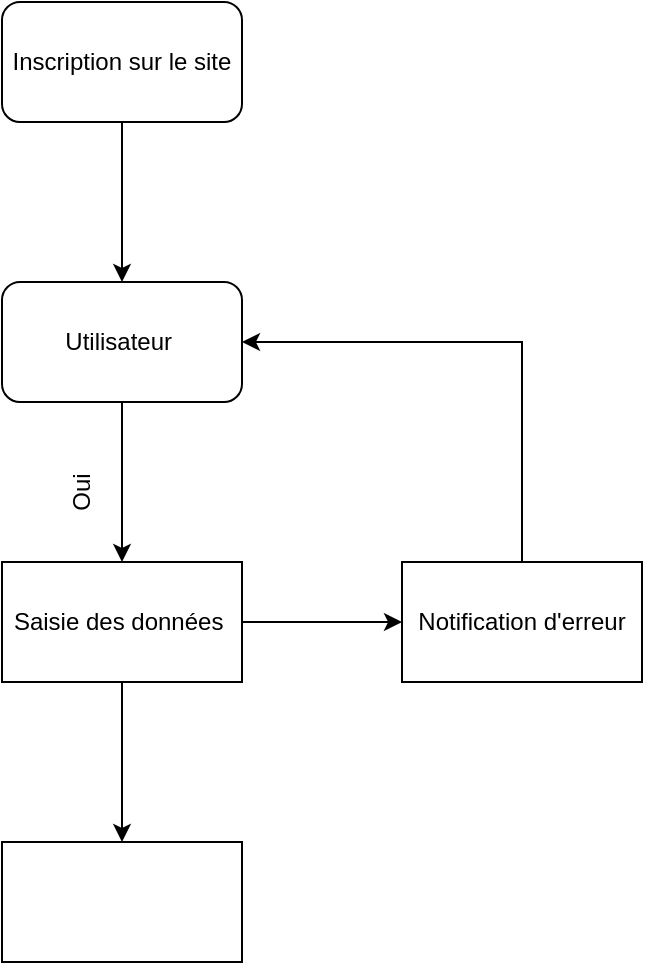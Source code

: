 <mxfile version="20.5.3" type="github">
  <diagram id="C5RBs43oDa-KdzZeNtuy" name="Page-1">
    <mxGraphModel dx="1038" dy="579" grid="1" gridSize="10" guides="1" tooltips="1" connect="1" arrows="1" fold="1" page="1" pageScale="1" pageWidth="827" pageHeight="1169" math="0" shadow="0">
      <root>
        <mxCell id="WIyWlLk6GJQsqaUBKTNV-0" />
        <mxCell id="WIyWlLk6GJQsqaUBKTNV-1" parent="WIyWlLk6GJQsqaUBKTNV-0" />
        <mxCell id="kAuWBWmsDm73bkTep5IY-2" value="" style="edgeStyle=orthogonalEdgeStyle;rounded=0;orthogonalLoop=1;jettySize=auto;html=1;" edge="1" parent="WIyWlLk6GJQsqaUBKTNV-1" source="kAuWBWmsDm73bkTep5IY-0" target="kAuWBWmsDm73bkTep5IY-1">
          <mxGeometry relative="1" as="geometry" />
        </mxCell>
        <mxCell id="kAuWBWmsDm73bkTep5IY-0" value="Inscription sur le site" style="rounded=1;whiteSpace=wrap;html=1;" vertex="1" parent="WIyWlLk6GJQsqaUBKTNV-1">
          <mxGeometry x="340" y="20" width="120" height="60" as="geometry" />
        </mxCell>
        <mxCell id="kAuWBWmsDm73bkTep5IY-4" value="" style="edgeStyle=orthogonalEdgeStyle;rounded=0;orthogonalLoop=1;jettySize=auto;html=1;" edge="1" parent="WIyWlLk6GJQsqaUBKTNV-1" source="kAuWBWmsDm73bkTep5IY-1">
          <mxGeometry relative="1" as="geometry">
            <mxPoint x="400" y="300" as="targetPoint" />
          </mxGeometry>
        </mxCell>
        <mxCell id="kAuWBWmsDm73bkTep5IY-1" value="Utilisateur&amp;nbsp;" style="whiteSpace=wrap;html=1;rounded=1;" vertex="1" parent="WIyWlLk6GJQsqaUBKTNV-1">
          <mxGeometry x="340" y="160" width="120" height="60" as="geometry" />
        </mxCell>
        <mxCell id="kAuWBWmsDm73bkTep5IY-11" value="" style="edgeStyle=orthogonalEdgeStyle;rounded=0;orthogonalLoop=1;jettySize=auto;html=1;" edge="1" parent="WIyWlLk6GJQsqaUBKTNV-1" source="kAuWBWmsDm73bkTep5IY-6" target="kAuWBWmsDm73bkTep5IY-10">
          <mxGeometry relative="1" as="geometry" />
        </mxCell>
        <mxCell id="kAuWBWmsDm73bkTep5IY-13" value="" style="edgeStyle=orthogonalEdgeStyle;rounded=0;orthogonalLoop=1;jettySize=auto;html=1;" edge="1" parent="WIyWlLk6GJQsqaUBKTNV-1" source="kAuWBWmsDm73bkTep5IY-6" target="kAuWBWmsDm73bkTep5IY-12">
          <mxGeometry relative="1" as="geometry" />
        </mxCell>
        <mxCell id="kAuWBWmsDm73bkTep5IY-6" value="Saisie des données&amp;nbsp;" style="whiteSpace=wrap;html=1;" vertex="1" parent="WIyWlLk6GJQsqaUBKTNV-1">
          <mxGeometry x="340" y="300" width="120" height="60" as="geometry" />
        </mxCell>
        <mxCell id="kAuWBWmsDm73bkTep5IY-7" value="" style="edgeStyle=orthogonalEdgeStyle;rounded=0;orthogonalLoop=1;jettySize=auto;html=1;" edge="1" parent="WIyWlLk6GJQsqaUBKTNV-1" source="kAuWBWmsDm73bkTep5IY-5" target="kAuWBWmsDm73bkTep5IY-6">
          <mxGeometry relative="1" as="geometry" />
        </mxCell>
        <mxCell id="kAuWBWmsDm73bkTep5IY-9" value="Oui" style="text;html=1;strokeColor=none;fillColor=none;align=center;verticalAlign=middle;whiteSpace=wrap;rounded=0;rotation=-90;" vertex="1" parent="WIyWlLk6GJQsqaUBKTNV-1">
          <mxGeometry x="350" y="250" width="60" height="30" as="geometry" />
        </mxCell>
        <mxCell id="kAuWBWmsDm73bkTep5IY-10" value="" style="whiteSpace=wrap;html=1;" vertex="1" parent="WIyWlLk6GJQsqaUBKTNV-1">
          <mxGeometry x="340" y="440" width="120" height="60" as="geometry" />
        </mxCell>
        <mxCell id="kAuWBWmsDm73bkTep5IY-18" value="" style="edgeStyle=orthogonalEdgeStyle;rounded=0;orthogonalLoop=1;jettySize=auto;html=1;entryX=1;entryY=0.5;entryDx=0;entryDy=0;" edge="1" parent="WIyWlLk6GJQsqaUBKTNV-1" source="kAuWBWmsDm73bkTep5IY-12" target="kAuWBWmsDm73bkTep5IY-1">
          <mxGeometry relative="1" as="geometry">
            <mxPoint x="600" y="180" as="targetPoint" />
            <Array as="points">
              <mxPoint x="600" y="190" />
            </Array>
          </mxGeometry>
        </mxCell>
        <mxCell id="kAuWBWmsDm73bkTep5IY-12" value="Notification d&#39;erreur" style="whiteSpace=wrap;html=1;" vertex="1" parent="WIyWlLk6GJQsqaUBKTNV-1">
          <mxGeometry x="540" y="300" width="120" height="60" as="geometry" />
        </mxCell>
      </root>
    </mxGraphModel>
  </diagram>
</mxfile>
